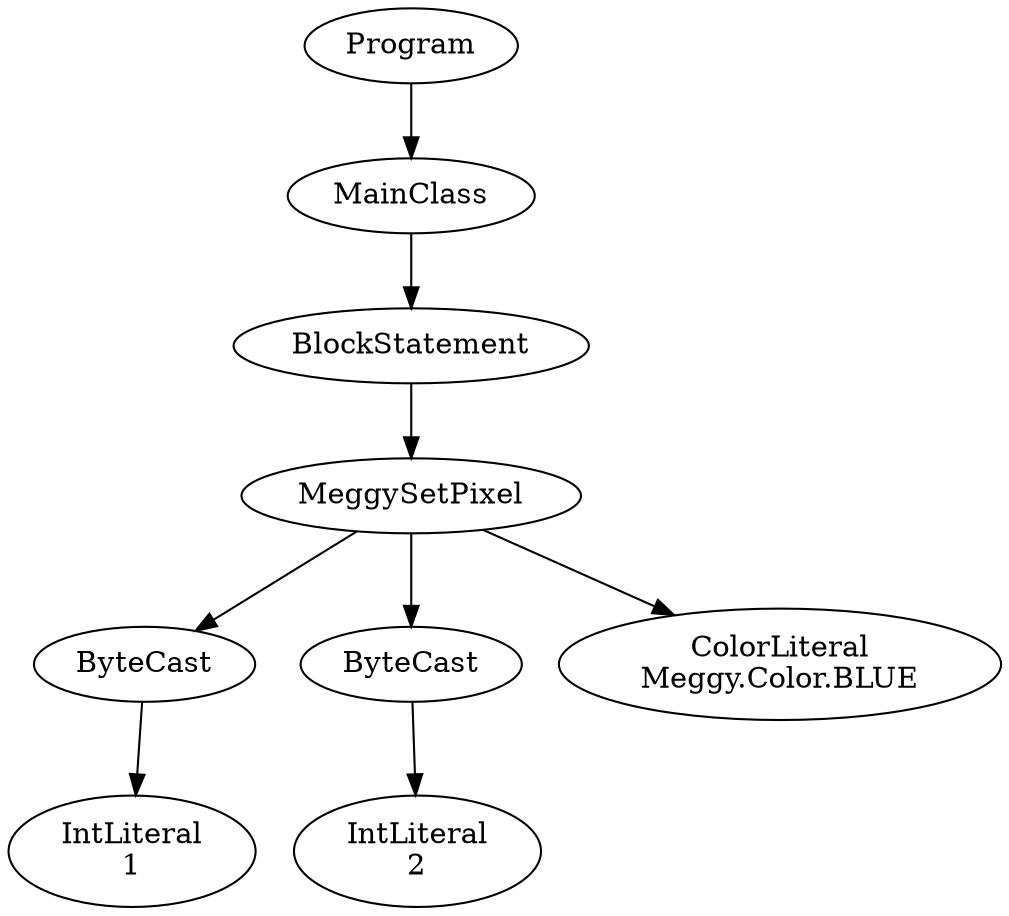 digraph ASTGraph {
0 [ label="Program" ];
1 [ label="MainClass" ];
0 -> 1
2 [ label="BlockStatement" ];
1 -> 2
3 [ label="MeggySetPixel" ];
2 -> 3
4 [ label="ByteCast" ];
3 -> 4
5 [ label="IntLiteral\n1" ];
4 -> 5
6 [ label="ByteCast" ];
3 -> 6
7 [ label="IntLiteral\n2" ];
6 -> 7
8 [ label="ColorLiteral\nMeggy.Color.BLUE" ];
3 -> 8
}
